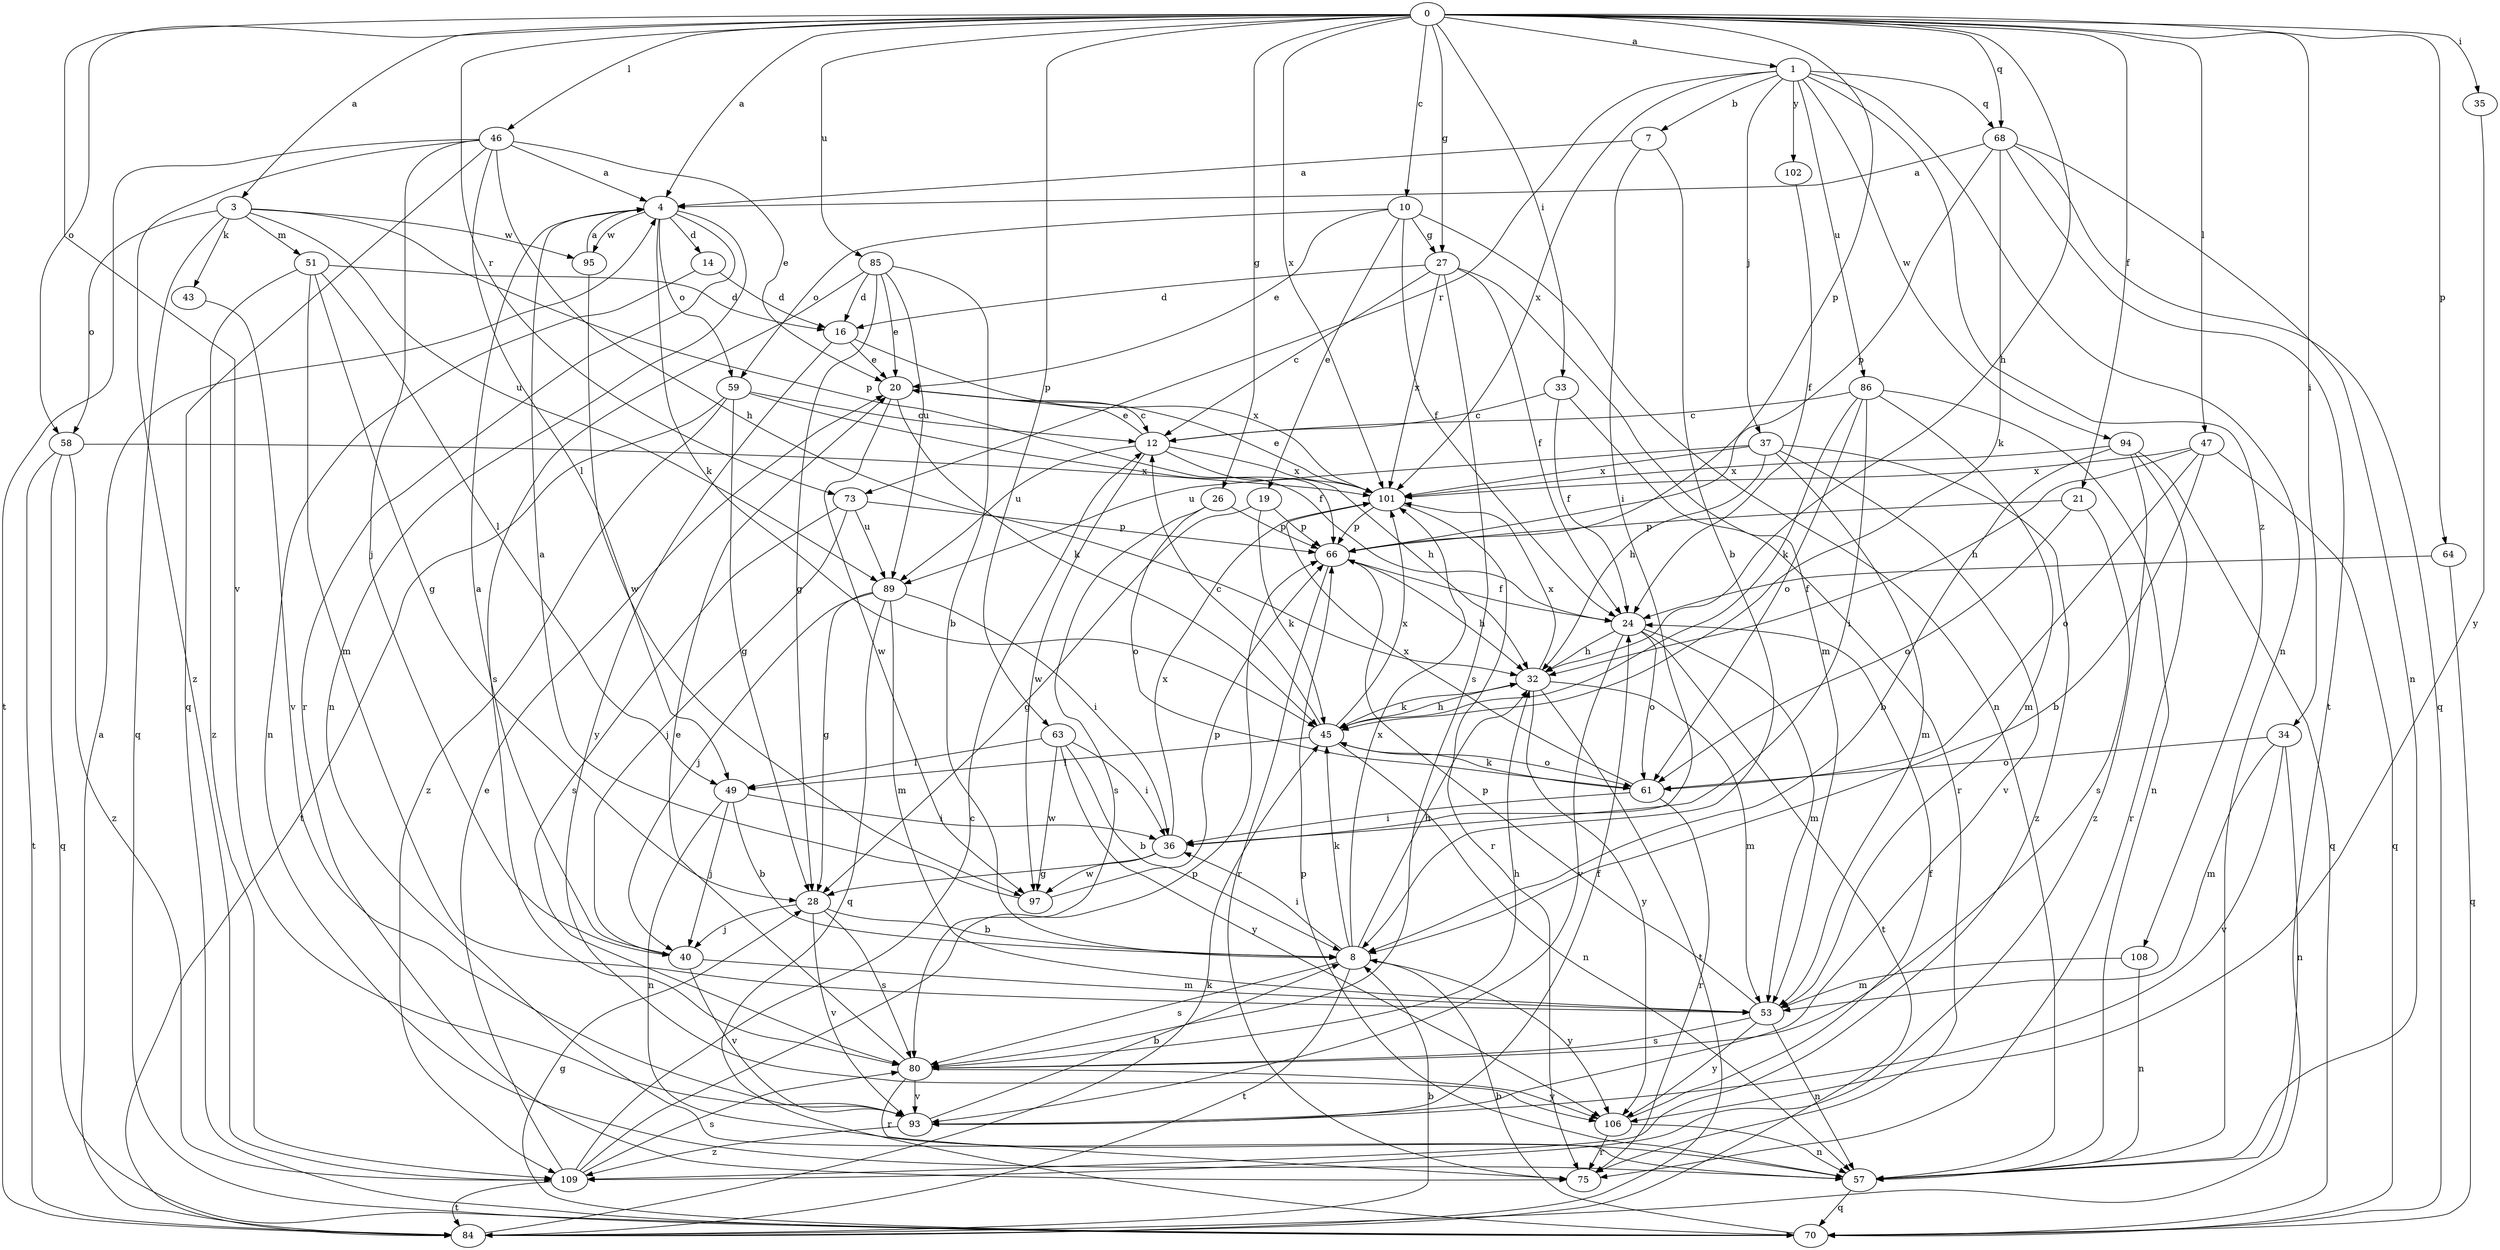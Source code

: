 strict digraph  {
0;
1;
3;
4;
7;
8;
10;
12;
14;
16;
19;
20;
21;
24;
26;
27;
28;
32;
33;
34;
35;
36;
37;
40;
43;
45;
46;
47;
49;
51;
53;
57;
58;
59;
61;
63;
64;
66;
68;
70;
73;
75;
80;
84;
85;
86;
89;
93;
94;
95;
97;
101;
102;
106;
108;
109;
0 -> 1  [label=a];
0 -> 3  [label=a];
0 -> 4  [label=a];
0 -> 10  [label=c];
0 -> 21  [label=f];
0 -> 26  [label=g];
0 -> 27  [label=g];
0 -> 32  [label=h];
0 -> 33  [label=i];
0 -> 34  [label=i];
0 -> 35  [label=i];
0 -> 46  [label=l];
0 -> 47  [label=l];
0 -> 58  [label=o];
0 -> 63  [label=p];
0 -> 64  [label=p];
0 -> 66  [label=p];
0 -> 68  [label=q];
0 -> 73  [label=r];
0 -> 85  [label=u];
0 -> 93  [label=v];
0 -> 101  [label=x];
1 -> 7  [label=b];
1 -> 37  [label=j];
1 -> 57  [label=n];
1 -> 68  [label=q];
1 -> 73  [label=r];
1 -> 86  [label=u];
1 -> 94  [label=w];
1 -> 101  [label=x];
1 -> 102  [label=y];
1 -> 108  [label=z];
3 -> 43  [label=k];
3 -> 51  [label=m];
3 -> 58  [label=o];
3 -> 66  [label=p];
3 -> 70  [label=q];
3 -> 89  [label=u];
3 -> 95  [label=w];
4 -> 14  [label=d];
4 -> 45  [label=k];
4 -> 57  [label=n];
4 -> 59  [label=o];
4 -> 75  [label=r];
4 -> 95  [label=w];
7 -> 4  [label=a];
7 -> 8  [label=b];
7 -> 36  [label=i];
8 -> 32  [label=h];
8 -> 36  [label=i];
8 -> 45  [label=k];
8 -> 80  [label=s];
8 -> 84  [label=t];
8 -> 101  [label=x];
8 -> 106  [label=y];
10 -> 19  [label=e];
10 -> 20  [label=e];
10 -> 24  [label=f];
10 -> 27  [label=g];
10 -> 57  [label=n];
10 -> 59  [label=o];
12 -> 20  [label=e];
12 -> 32  [label=h];
12 -> 89  [label=u];
12 -> 97  [label=w];
12 -> 101  [label=x];
14 -> 16  [label=d];
14 -> 57  [label=n];
16 -> 20  [label=e];
16 -> 101  [label=x];
16 -> 106  [label=y];
19 -> 28  [label=g];
19 -> 45  [label=k];
19 -> 66  [label=p];
20 -> 12  [label=c];
20 -> 45  [label=k];
20 -> 97  [label=w];
21 -> 61  [label=o];
21 -> 66  [label=p];
21 -> 80  [label=s];
24 -> 32  [label=h];
24 -> 53  [label=m];
24 -> 61  [label=o];
24 -> 84  [label=t];
24 -> 93  [label=v];
26 -> 61  [label=o];
26 -> 66  [label=p];
26 -> 80  [label=s];
27 -> 12  [label=c];
27 -> 16  [label=d];
27 -> 24  [label=f];
27 -> 53  [label=m];
27 -> 80  [label=s];
27 -> 101  [label=x];
28 -> 8  [label=b];
28 -> 40  [label=j];
28 -> 80  [label=s];
28 -> 93  [label=v];
32 -> 45  [label=k];
32 -> 53  [label=m];
32 -> 84  [label=t];
32 -> 101  [label=x];
32 -> 106  [label=y];
33 -> 12  [label=c];
33 -> 24  [label=f];
33 -> 75  [label=r];
34 -> 53  [label=m];
34 -> 57  [label=n];
34 -> 61  [label=o];
34 -> 93  [label=v];
35 -> 106  [label=y];
36 -> 28  [label=g];
36 -> 97  [label=w];
36 -> 101  [label=x];
37 -> 32  [label=h];
37 -> 53  [label=m];
37 -> 89  [label=u];
37 -> 93  [label=v];
37 -> 101  [label=x];
37 -> 109  [label=z];
40 -> 4  [label=a];
40 -> 53  [label=m];
40 -> 93  [label=v];
43 -> 93  [label=v];
45 -> 12  [label=c];
45 -> 32  [label=h];
45 -> 49  [label=l];
45 -> 57  [label=n];
45 -> 61  [label=o];
45 -> 101  [label=x];
46 -> 4  [label=a];
46 -> 20  [label=e];
46 -> 32  [label=h];
46 -> 40  [label=j];
46 -> 49  [label=l];
46 -> 70  [label=q];
46 -> 84  [label=t];
46 -> 109  [label=z];
47 -> 8  [label=b];
47 -> 32  [label=h];
47 -> 61  [label=o];
47 -> 70  [label=q];
47 -> 101  [label=x];
49 -> 8  [label=b];
49 -> 36  [label=i];
49 -> 40  [label=j];
49 -> 57  [label=n];
51 -> 16  [label=d];
51 -> 28  [label=g];
51 -> 49  [label=l];
51 -> 53  [label=m];
51 -> 109  [label=z];
53 -> 57  [label=n];
53 -> 66  [label=p];
53 -> 80  [label=s];
53 -> 106  [label=y];
57 -> 66  [label=p];
57 -> 70  [label=q];
58 -> 70  [label=q];
58 -> 84  [label=t];
58 -> 101  [label=x];
58 -> 109  [label=z];
59 -> 12  [label=c];
59 -> 24  [label=f];
59 -> 28  [label=g];
59 -> 84  [label=t];
59 -> 109  [label=z];
61 -> 36  [label=i];
61 -> 45  [label=k];
61 -> 75  [label=r];
61 -> 101  [label=x];
63 -> 8  [label=b];
63 -> 36  [label=i];
63 -> 49  [label=l];
63 -> 97  [label=w];
63 -> 106  [label=y];
64 -> 24  [label=f];
64 -> 70  [label=q];
66 -> 24  [label=f];
66 -> 32  [label=h];
66 -> 75  [label=r];
68 -> 4  [label=a];
68 -> 45  [label=k];
68 -> 57  [label=n];
68 -> 66  [label=p];
68 -> 70  [label=q];
68 -> 84  [label=t];
70 -> 8  [label=b];
70 -> 28  [label=g];
73 -> 40  [label=j];
73 -> 66  [label=p];
73 -> 80  [label=s];
73 -> 89  [label=u];
80 -> 20  [label=e];
80 -> 32  [label=h];
80 -> 75  [label=r];
80 -> 93  [label=v];
80 -> 106  [label=y];
84 -> 4  [label=a];
84 -> 8  [label=b];
84 -> 45  [label=k];
85 -> 8  [label=b];
85 -> 16  [label=d];
85 -> 20  [label=e];
85 -> 28  [label=g];
85 -> 80  [label=s];
85 -> 89  [label=u];
86 -> 12  [label=c];
86 -> 36  [label=i];
86 -> 45  [label=k];
86 -> 53  [label=m];
86 -> 57  [label=n];
86 -> 61  [label=o];
89 -> 28  [label=g];
89 -> 36  [label=i];
89 -> 40  [label=j];
89 -> 53  [label=m];
89 -> 70  [label=q];
93 -> 8  [label=b];
93 -> 24  [label=f];
93 -> 109  [label=z];
94 -> 8  [label=b];
94 -> 70  [label=q];
94 -> 75  [label=r];
94 -> 101  [label=x];
94 -> 109  [label=z];
95 -> 4  [label=a];
95 -> 97  [label=w];
97 -> 4  [label=a];
97 -> 66  [label=p];
101 -> 20  [label=e];
101 -> 66  [label=p];
101 -> 75  [label=r];
102 -> 24  [label=f];
106 -> 24  [label=f];
106 -> 57  [label=n];
106 -> 75  [label=r];
108 -> 53  [label=m];
108 -> 57  [label=n];
109 -> 12  [label=c];
109 -> 20  [label=e];
109 -> 66  [label=p];
109 -> 80  [label=s];
109 -> 84  [label=t];
}
